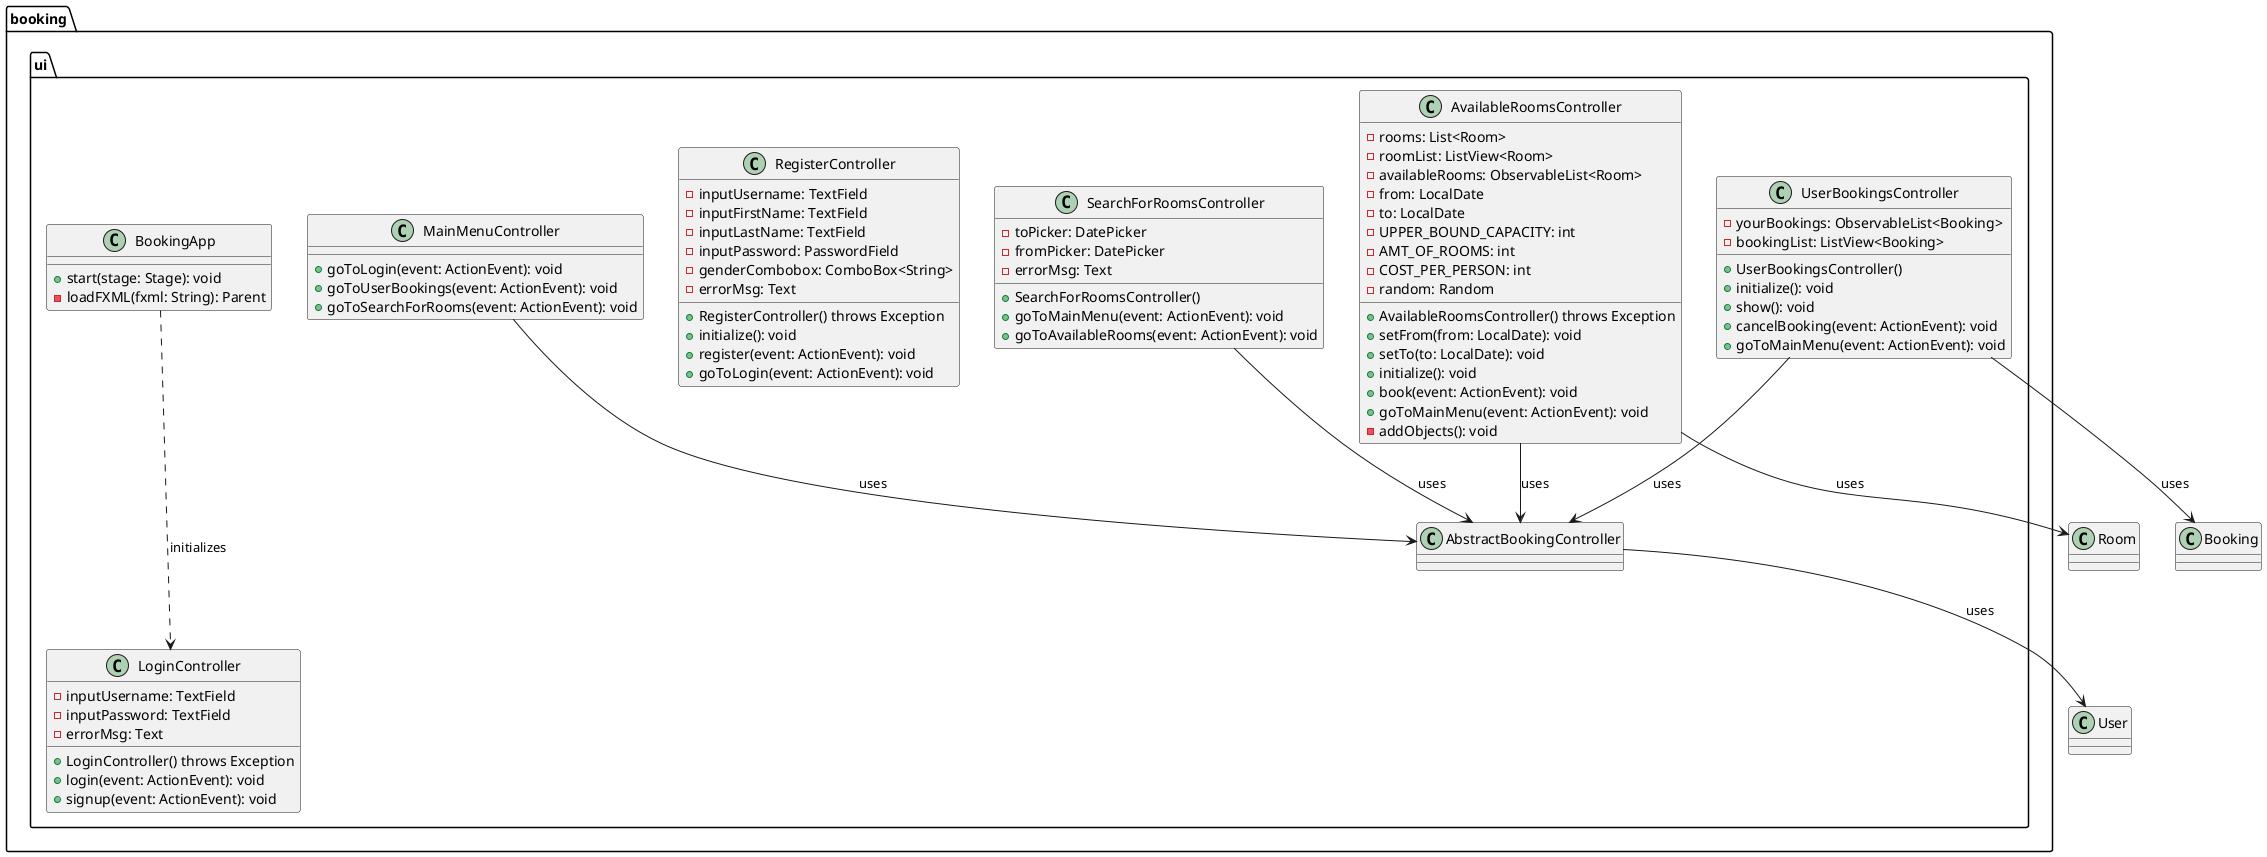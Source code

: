 @startuml classDiagramUI
package booking.ui {
    class AbstractBookingController
    class AvailableRoomsController {
        - rooms: List<Room>
        - roomList: ListView<Room>
        - availableRooms: ObservableList<Room>
        - from: LocalDate
        - to: LocalDate
        - UPPER_BOUND_CAPACITY: int
        - AMT_OF_ROOMS: int
        - COST_PER_PERSON: int
        - random: Random
        + AvailableRoomsController() throws Exception
        + setFrom(from: LocalDate): void
        + setTo(to: LocalDate): void
        + initialize(): void
        + book(event: ActionEvent): void
        + goToMainMenu(event: ActionEvent): void
        - addObjects(): void
    }
    class BookingApp {
        + start(stage: Stage): void
        - loadFXML(fxml: String): Parent
    }
    class LoginController {
        - inputUsername: TextField
        - inputPassword: TextField
        - errorMsg: Text
        + LoginController() throws Exception
        + login(event: ActionEvent): void
        + signup(event: ActionEvent): void
    }
    class MainMenuController {
        + goToLogin(event: ActionEvent): void
        + goToUserBookings(event: ActionEvent): void
        + goToSearchForRooms(event: ActionEvent): void
    }
    class RegisterController {
        - inputUsername: TextField
        - inputFirstName: TextField
        - inputLastName: TextField
        - inputPassword: PasswordField
        - genderCombobox: ComboBox<String>
        - errorMsg: Text
        + RegisterController() throws Exception
        + initialize(): void
        + register(event: ActionEvent): void
        + goToLogin(event: ActionEvent): void
    }
    class SearchForRoomsController {
        - toPicker: DatePicker
        - fromPicker: DatePicker
        - errorMsg: Text
        + SearchForRoomsController()
        + goToMainMenu(event: ActionEvent): void
        + goToAvailableRooms(event: ActionEvent): void
    }
    class UserBookingsController {
        - yourBookings: ObservableList<Booking>
        - bookingList: ListView<Booking>
        + UserBookingsController()
        + initialize(): void
        + show(): void
        + cancelBooking(event: ActionEvent): void
        + goToMainMenu(event: ActionEvent): void
    }
}


class User {

}

class Room {

}

class Booking {

}




BookingApp ...> LoginController: initializes


AvailableRoomsController --> AbstractBookingController: uses
MainMenuController --> AbstractBookingController: uses
SearchForRoomsController --> AbstractBookingController: uses
UserBookingsController --> AbstractBookingController: uses
UserBookingsController --> Booking: uses

AvailableRoomsController --> Room: uses
AbstractBookingController --> User: uses



@enduml

